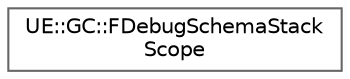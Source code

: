 digraph "Graphical Class Hierarchy"
{
 // INTERACTIVE_SVG=YES
 // LATEX_PDF_SIZE
  bgcolor="transparent";
  edge [fontname=Helvetica,fontsize=10,labelfontname=Helvetica,labelfontsize=10];
  node [fontname=Helvetica,fontsize=10,shape=box,height=0.2,width=0.4];
  rankdir="LR";
  Node0 [id="Node000000",label="UE::GC::FDebugSchemaStack\lScope",height=0.2,width=0.4,color="grey40", fillcolor="white", style="filled",URL="$d1/d1c/structUE_1_1GC_1_1FDebugSchemaStackScope.html",tooltip=" "];
}
